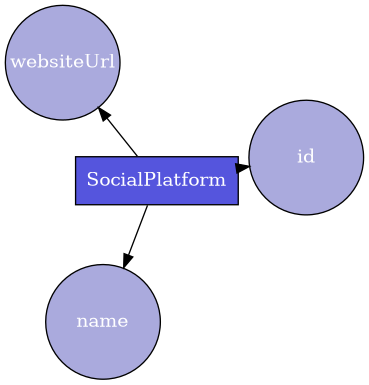 @startuml socialPlatform_entity
digraph foo {

    overlap=false
    splines=polyline
    layout=neato

    { node [shape=box style=filled fillcolor="#5555dd" fontcolor="white"]
		  SocialPlatform
	  }

    { node [shape=circle style=filled fillcolor="#aaaadd" fontcolor="white" fixedsize=true width=1.2]
       SocialPlatform -> {
            id
            name
            websiteUrl
       }
	}
}
@enduml                     